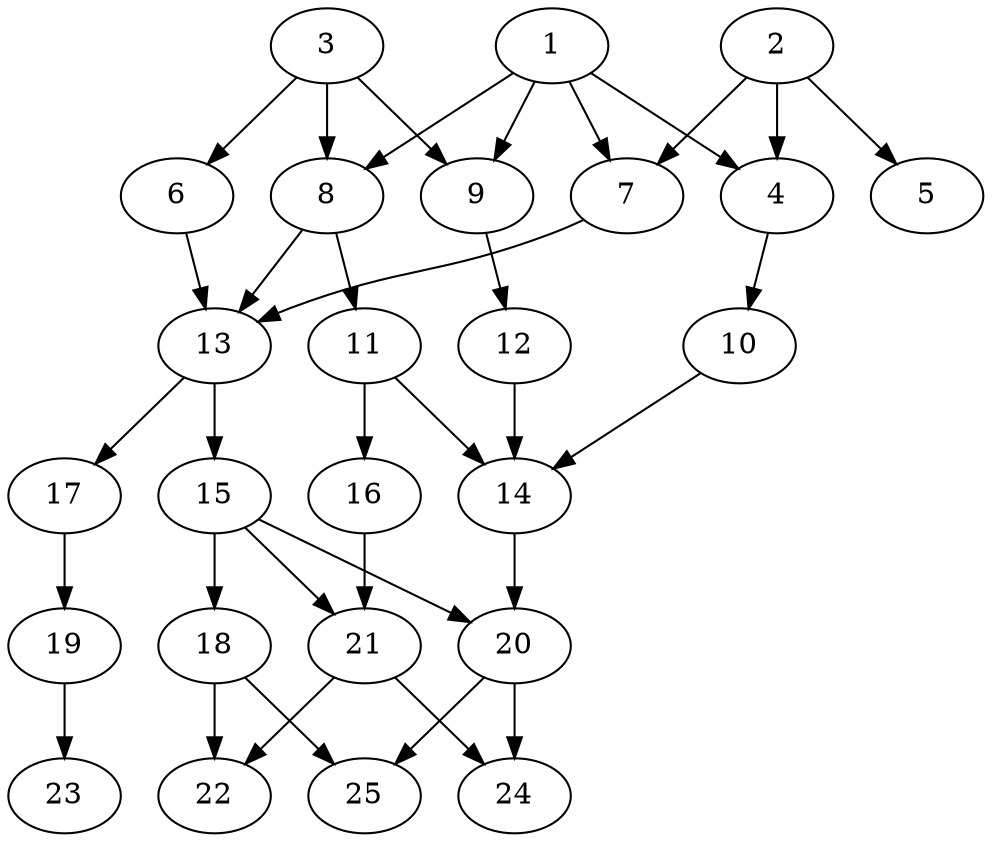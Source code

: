 // DAG (tier=2-normal, mode=compute, n=25, ccr=0.361, fat=0.577, density=0.595, regular=0.561, jump=0.126, mindata=524288, maxdata=8388608)
// DAG automatically generated by daggen at Sun Aug 24 16:33:33 2025
// /home/ermia/Project/Environments/daggen/bin/daggen --dot --ccr 0.361 --fat 0.577 --regular 0.561 --density 0.595 --jump 0.126 --mindata 524288 --maxdata 8388608 -n 25 
digraph G {
  1 [size="124324420753792434176", alpha="0.06", expect_size="62162210376896217088"]
  1 -> 4 [size ="199278731460608"]
  1 -> 7 [size ="199278731460608"]
  1 -> 8 [size ="199278731460608"]
  1 -> 9 [size ="199278731460608"]
  2 [size="974170779032588", alpha="0.01", expect_size="487085389516294"]
  2 -> 4 [size ="62519456563200"]
  2 -> 5 [size ="62519456563200"]
  2 -> 7 [size ="62519456563200"]
  3 [size="26078042925721776", alpha="0.05", expect_size="13039021462860888"]
  3 -> 6 [size ="10242700083200"]
  3 -> 8 [size ="10242700083200"]
  3 -> 9 [size ="10242700083200"]
  4 [size="59982656708356768", alpha="0.10", expect_size="29991328354178384"]
  4 -> 10 [size ="58199793205248"]
  5 [size="22039422034277040128", alpha="0.15", expect_size="11019711017138520064"]
  6 [size="335493243068397376", alpha="0.03", expect_size="167746621534198688"]
  6 -> 13 [size ="141839147466752"]
  7 [size="820159825711241856", alpha="0.03", expect_size="410079912855620928"]
  7 -> 13 [size ="503060929445888"]
  8 [size="127717500518756000", alpha="0.04", expect_size="63858750259378000"]
  8 -> 11 [size ="253755392000000"]
  8 -> 13 [size ="253755392000000"]
  9 [size="11939398304170770432", alpha="0.10", expect_size="5969699152085385216"]
  9 -> 12 [size ="41790568660992"]
  10 [size="503832046655195456", alpha="0.12", expect_size="251916023327597728"]
  10 -> 14 [size ="182867971801088"]
  11 [size="25385738048541852", alpha="0.05", expect_size="12692869024270926"]
  11 -> 14 [size ="514690501312512"]
  11 -> 16 [size ="514690501312512"]
  12 [size="9542863022591432", alpha="0.06", expect_size="4771431511295716"]
  12 -> 14 [size ="4228697292800"]
  13 [size="22030614388564864", alpha="0.08", expect_size="11015307194282432"]
  13 -> 15 [size ="511934466097152"]
  13 -> 17 [size ="511934466097152"]
  14 [size="197276969645770208", alpha="0.08", expect_size="98638484822885104"]
  14 -> 20 [size ="128245877964800"]
  15 [size="550580859994411892736", alpha="0.13", expect_size="275290429997205946368"]
  15 -> 18 [size ="537407917129728"]
  15 -> 20 [size ="537407917129728"]
  15 -> 21 [size ="537407917129728"]
  16 [size="51401834225660329984", alpha="0.13", expect_size="25700917112830164992"]
  16 -> 21 [size ="110596758437888"]
  17 [size="453107218915159552", alpha="0.06", expect_size="226553609457579776"]
  17 -> 19 [size ="353437900341248"]
  18 [size="155070698466202464", alpha="0.06", expect_size="77535349233101232"]
  18 -> 22 [size ="77014971187200"]
  18 -> 25 [size ="77014971187200"]
  19 [size="286831103460584864", alpha="0.09", expect_size="143415551730292432"]
  19 -> 23 [size ="121386647420928"]
  20 [size="6253182537093056", alpha="0.13", expect_size="3126591268546528"]
  20 -> 24 [size ="300481825996800"]
  20 -> 25 [size ="300481825996800"]
  21 [size="23135452323847548", alpha="0.06", expect_size="11567726161923774"]
  21 -> 22 [size ="419659652268032"]
  21 -> 24 [size ="419659652268032"]
  22 [size="3338162363753226", alpha="0.06", expect_size="1669081181876613"]
  23 [size="10573225123442944", alpha="0.08", expect_size="5286612561721472"]
  24 [size="456282749307255808", alpha="0.07", expect_size="228141374653627904"]
  25 [size="338827277955027", alpha="0.09", expect_size="169413638977513"]
}
